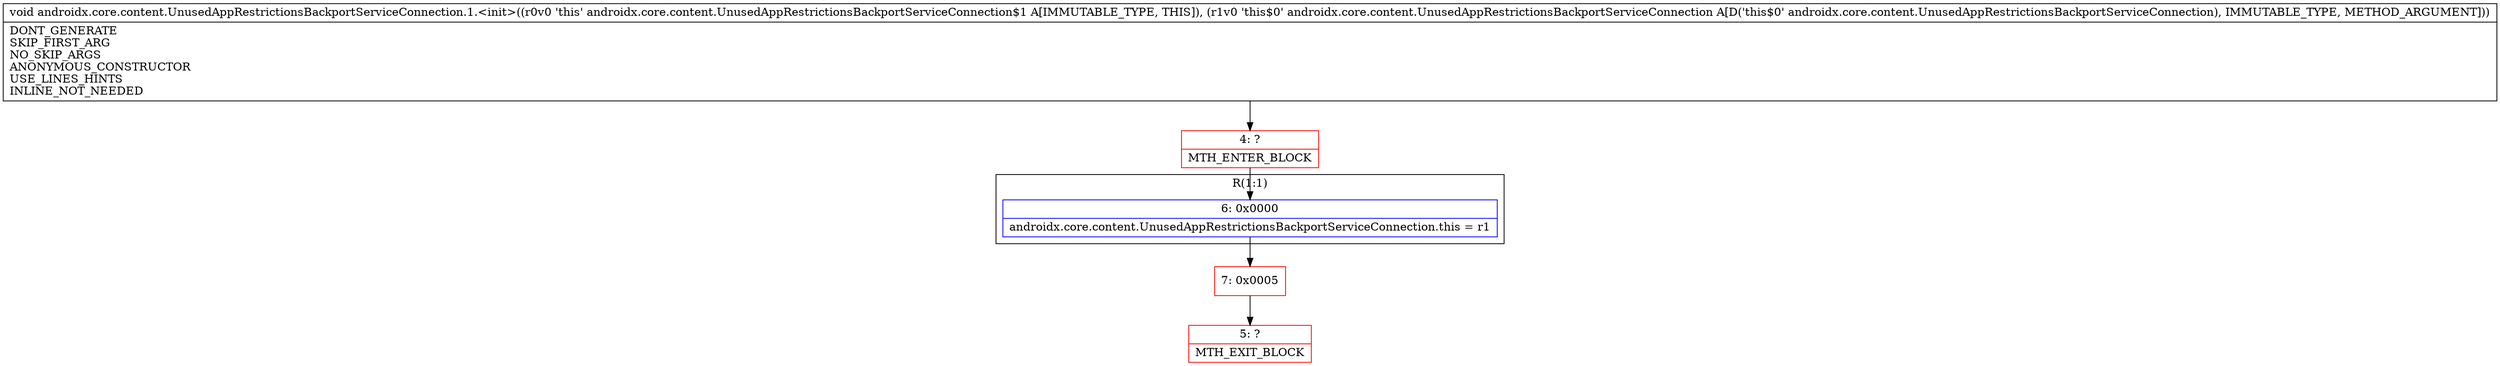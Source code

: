 digraph "CFG forandroidx.core.content.UnusedAppRestrictionsBackportServiceConnection.1.\<init\>(Landroidx\/core\/content\/UnusedAppRestrictionsBackportServiceConnection;)V" {
subgraph cluster_Region_617194103 {
label = "R(1:1)";
node [shape=record,color=blue];
Node_6 [shape=record,label="{6\:\ 0x0000|androidx.core.content.UnusedAppRestrictionsBackportServiceConnection.this = r1\l}"];
}
Node_4 [shape=record,color=red,label="{4\:\ ?|MTH_ENTER_BLOCK\l}"];
Node_7 [shape=record,color=red,label="{7\:\ 0x0005}"];
Node_5 [shape=record,color=red,label="{5\:\ ?|MTH_EXIT_BLOCK\l}"];
MethodNode[shape=record,label="{void androidx.core.content.UnusedAppRestrictionsBackportServiceConnection.1.\<init\>((r0v0 'this' androidx.core.content.UnusedAppRestrictionsBackportServiceConnection$1 A[IMMUTABLE_TYPE, THIS]), (r1v0 'this$0' androidx.core.content.UnusedAppRestrictionsBackportServiceConnection A[D('this$0' androidx.core.content.UnusedAppRestrictionsBackportServiceConnection), IMMUTABLE_TYPE, METHOD_ARGUMENT]))  | DONT_GENERATE\lSKIP_FIRST_ARG\lNO_SKIP_ARGS\lANONYMOUS_CONSTRUCTOR\lUSE_LINES_HINTS\lINLINE_NOT_NEEDED\l}"];
MethodNode -> Node_4;Node_6 -> Node_7;
Node_4 -> Node_6;
Node_7 -> Node_5;
}

